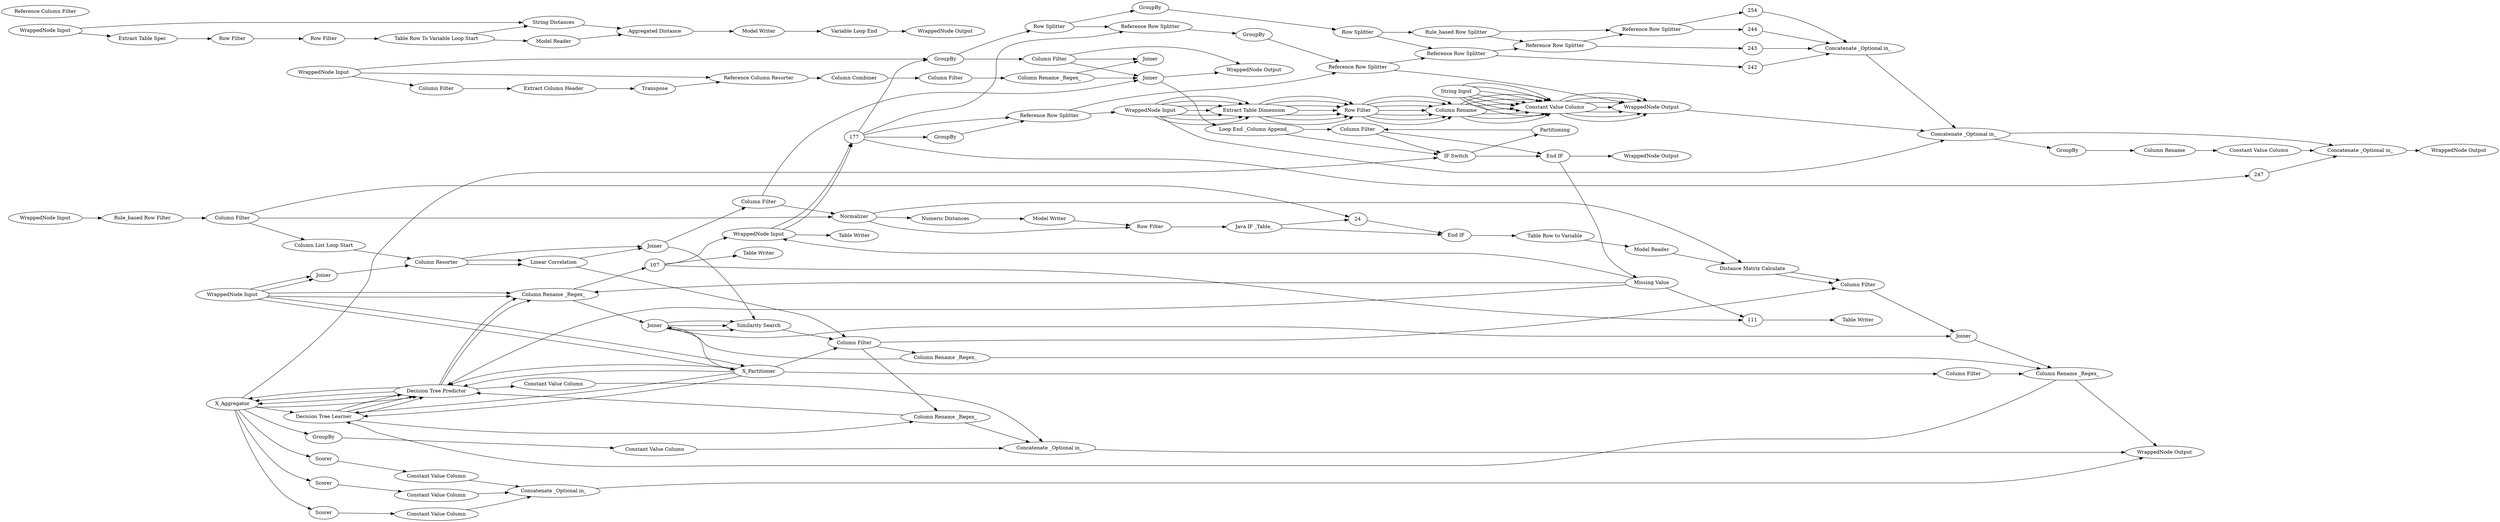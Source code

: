 digraph {
	1 [label="Table Reader"]
	28 [label="Missing Value"]
	5 [label="Numeric Distances"]
	11 [label="Model Writer"]
	16 [label="Model Reader"]
	21 [label="End IF"]
	22 [label="Java IF _Table_"]
	23 [label="Table Row to Variable"]
	6 [label="String Distances"]
	7 [label="Aggregated Distance"]
	8 [label="Extract Table Spec"]
	9 [label="Row Filter"]
	10 [label="Table Row To Variable Loop Start"]
	13 [label="Model Writer"]
	14 [label="Model Reader"]
	15 [label="Variable Loop End"]
	17 [label="WrappedNode Output"]
	18 [label="WrappedNode Input"]
	19 [label="Row Filter"]
	27 [label="Row Filter"]
	29 [label="Distance Matrix Calculate"]
	30 [label=Normalizer]
	32 [label="WrappedNode Output"]
	65 [label="Boolean Input"]
	66 [label="WrappedNode Input"]
	31 [label="Similarity Search"]
	32 [label="Column Filter"]
	34 [label=Joiner]
	64 [label="Integer Input"]
	74 [label="WrappedNode Input"]
	77 [label="String Manipulation"]
	78 [label="WrappedNode Output"]
	103 [label="Table Writer"]
	53 [label="Column List Loop Start"]
	57 [label="Loop End _Column Append_"]
	59 [label="WrappedNode Input"]
	60 [label="WrappedNode Output"]
	62 [label="Random Number Assigner _Apache_"]
	63 [label=GroupBy]
	64 [label=Joiner]
	65 [label="Column Filter"]
	66 [label="Column Filter"]
	67 [label="Rule_based Row Filter"]
	137 [label="Column Filter"]
	138 [label="Reference Column Filter"]
	139 [label=RowID]
	1 [label=X_Aggregator]
	2 [label=X_Partitioner]
	71 [label="Decision Tree Learner"]
	72 [label="Decision Tree Predictor"]
	61 [label=Joiner]
	62 [label="Column Resorter"]
	63 [label="Linear Correlation"]
	1 [label=X_Aggregator]
	2 [label=X_Partitioner]
	71 [label="Decision Tree Learner"]
	72 [label="Decision Tree Predictor"]
	71 [label=GroupBy]
	72 [label=GroupBy]
	76 [label="Row Filter"]
	77 [label=RowID]
	78 [label="Column Filter"]
	79 [label="Constant Value Column"]
	80 [label="Constant Value Column"]
	84 [label=Scorer]
	85 [label=Scorer]
	86 [label="Constant Value Column"]
	87 [label=Scorer]
	88 [label="Constant Value Column"]
	89 [label="Constant Value Column"]
	90 [label="Concatenate _Optional in_"]
	1 [label=X_Aggregator]
	2 [label=X_Partitioner]
	71 [label="Decision Tree Learner"]
	72 [label="Decision Tree Predictor"]
	73 [label="Column Rename _Regex_"]
	74 [label=Joiner]
	75 [label="Column Filter"]
	76 [label="Column Rename _Regex_"]
	77 [label="Column Filter"]
	78 [label="Column Rename _Regex_"]
	79 [label="Column Rename _Regex_"]
	92 [label="Concatenate _Optional in_"]
	93 [label=GroupBy]
	95 [label="Constant Value Column"]
	96 [label="WrappedNode Input"]
	99 [label="WrappedNode Output"]
	130 [label="WrappedNode Input"]
	168 [label="WrappedNode Output"]
	108 [label="Column Rename _Regex_"]
	139 [label=Joiner]
	140 [label="Column Filter"]
	141 [label="Column Filter"]
	142 [label="WrappedNode Input"]
	143 [label="WrappedNode Output"]
	180 [label="Column Combiner"]
	182 [label="Column Combiner"]
	183 [label="Reference Column Resorter"]
	184 [label="Column Filter"]
	186 [label="Extract Column Header"]
	187 [label=Transpose]
	189 [label=Joiner]
	180 [label=GroupBy]
	185 [label=GroupBy]
	205 [label="Rule_based Row Splitter"]
	218 [label="Concatenate _Optional in_"]
	226 [label="Reference Row Splitter"]
	227 [label="Reference Row Splitter"]
	228 [label="Row Splitter"]
	229 [label=GroupBy]
	230 [label="Reference Row Splitter"]
	232 [label=GroupBy]
	234 [label="Row Splitter"]
	235 [label="Reference Row Splitter"]
	194 [label="Constant Value Column"]
	196 [label="Extract Table Dimension"]
	197 [label="Row Filter"]
	198 [label="Column Rename"]
	239 [label="String Input"]
	240 [label="WrappedNode Input"]
	241 [label="WrappedNode Output"]
	194 [label="Constant Value Column"]
	196 [label="Extract Table Dimension"]
	197 [label="Row Filter"]
	198 [label="Column Rename"]
	239 [label="String Input"]
	240 [label="WrappedNode Input"]
	241 [label="WrappedNode Output"]
	194 [label="Constant Value Column"]
	196 [label="Extract Table Dimension"]
	197 [label="Row Filter"]
	198 [label="Column Rename"]
	239 [label="String Input"]
	240 [label="WrappedNode Input"]
	241 [label="WrappedNode Output"]
	194 [label="Constant Value Column"]
	196 [label="Extract Table Dimension"]
	197 [label="Row Filter"]
	198 [label="Column Rename"]
	239 [label="String Input"]
	240 [label="WrappedNode Input"]
	241 [label="WrappedNode Output"]
	194 [label="Constant Value Column"]
	196 [label="Extract Table Dimension"]
	197 [label="Row Filter"]
	198 [label="Column Rename"]
	239 [label="String Input"]
	240 [label="WrappedNode Input"]
	241 [label="WrappedNode Output"]
	194 [label="Constant Value Column"]
	196 [label="Extract Table Dimension"]
	197 [label="Row Filter"]
	198 [label="Column Rename"]
	239 [label="String Input"]
	240 [label="WrappedNode Input"]
	241 [label="WrappedNode Output"]
	248 [label="Concatenate _Optional in_"]
	219 [label=GroupBy]
	249 [label="Column Rename"]
	250 [label="Constant Value Column"]
	252 [label="Reference Row Splitter"]
	253 [label="Reference Row Splitter"]
	194 [label="Constant Value Column"]
	196 [label="Extract Table Dimension"]
	197 [label="Row Filter"]
	198 [label="Column Rename"]
	239 [label="String Input"]
	240 [label="WrappedNode Input"]
	241 [label="WrappedNode Output"]
	255 [label="Concatenate _Optional in_"]
	132 [label="Table Writer"]
	133 [label="Table Writer"]
	134 [label="IF Switch"]
	135 [label=Partitioning]
	136 [label="End IF"]
	137 [label="Column Filter"]
	6 -> 7
	7 -> 13
	8 -> 9
	9 -> 19
	10 -> 14
	10 -> 6
	13 -> 15
	14 -> 7
	15 -> 17
	18 -> 6
	18 -> 8
	19 -> 10
	5 -> 11
	11 -> 27
	16 -> 29
	21 -> 23
	22 -> 21
	22 -> 24
	23 -> 16
	24 -> 21
	27 -> 22
	29 -> 32
	29 -> 32
	30 -> 29
	30 -> 27
	30 -> 5
	65 -> 30
	66 -> 24
	66 -> 30
	31 -> 77
	32 -> 34
	34 -> 78
	64 -> 31
	74 -> 31
	74 -> 31
	74 -> 31
	74 -> 34
	77 -> 32
	53 -> 62
	57 -> 137
	57 -> 134
	59 -> 67
	62 -> 63
	62 -> 64
	63 -> 64
	64 -> 65
	65 -> 139
	66 -> 53
	67 -> 66
	137 -> 134
	136 -> 60
	139 -> 57
	2 -> 71
	2 -> 72
	71 -> 72
	72 -> 1
	2 -> 71
	2 -> 72
	71 -> 72
	72 -> 1
	2 -> 75
	2 -> 77
	71 -> 72
	72 -> 1
	73 -> 74
	74 -> 2
	75 -> 78
	76 -> 74
	77 -> 79
	78 -> 71
	79 -> 72
	1 -> 71
	1 -> 85
	61 -> 62
	62 -> 63
	63 -> 77
	1 -> 72
	1 -> 87
	71 -> 79
	72 -> 80
	76 -> 78
	77 -> 76
	78 -> 99
	79 -> 92
	80 -> 92
	84 -> 89
	85 -> 86
	86 -> 90
	87 -> 88
	88 -> 90
	89 -> 90
	90 -> 99
	1 -> 93
	1 -> 84
	92 -> 99
	93 -> 95
	95 -> 92
	96 -> 61
	96 -> 61
	96 -> 2
	96 -> 2
	96 -> 73
	96 -> 73
	184 -> 186
	186 -> 187
	108 -> 139
	108 -> 189
	139 -> 143
	140 -> 108
	141 -> 143
	141 -> 139
	141 -> 189
	142 -> 184
	142 -> 183
	142 -> 180
	180 -> 141
	182 -> 140
	183 -> 182
	187 -> 183
	194 -> 241
	196 -> 197
	197 -> 198
	198 -> 194
	239 -> 194
	240 -> 196
	194 -> 241
	196 -> 197
	197 -> 198
	198 -> 194
	239 -> 194
	240 -> 196
	194 -> 241
	196 -> 197
	197 -> 198
	198 -> 194
	239 -> 194
	240 -> 196
	194 -> 241
	196 -> 197
	197 -> 198
	198 -> 194
	239 -> 194
	240 -> 196
	194 -> 241
	196 -> 197
	197 -> 198
	198 -> 194
	239 -> 194
	240 -> 196
	194 -> 241
	196 -> 197
	197 -> 198
	198 -> 194
	239 -> 194
	240 -> 196
	219 -> 249
	249 -> 250
	194 -> 241
	196 -> 197
	197 -> 198
	198 -> 194
	239 -> 194
	240 -> 196
	130 -> 177
	130 -> 177
	177 -> 180
	177 -> 247
	177 -> 185
	177 -> 227
	177 -> 226
	180 -> 228
	185 -> 226
	205 -> 253
	205 -> 252
	218 -> 255
	226 -> 230
	226 -> 240
	227 -> 229
	228 -> 227
	228 -> 232
	229 -> 230
	230 -> 235
	230 -> 241
	232 -> 234
	234 -> 235
	234 -> 205
	235 -> 252
	235 -> 242
	240 -> 255
	241 -> 255
	242 -> 218
	243 -> 218
	244 -> 218
	247 -> 248
	248 -> 168
	250 -> 248
	252 -> 253
	252 -> 243
	253 -> 254
	253 -> 244
	254 -> 218
	255 -> 219
	255 -> 248
	134 -> 135
	134 -> 136
	135 -> 137
	137 -> 136
	1 -> 134
	28 -> 111
	28 -> 72
	28 -> 73
	28 -> 130
	72 -> 73
	72 -> 73
	73 -> 107
	107 -> 111
	107 -> 130
	107 -> 133
	111 -> 103
	130 -> 132
	136 -> 28
	rankdir=LR
}
